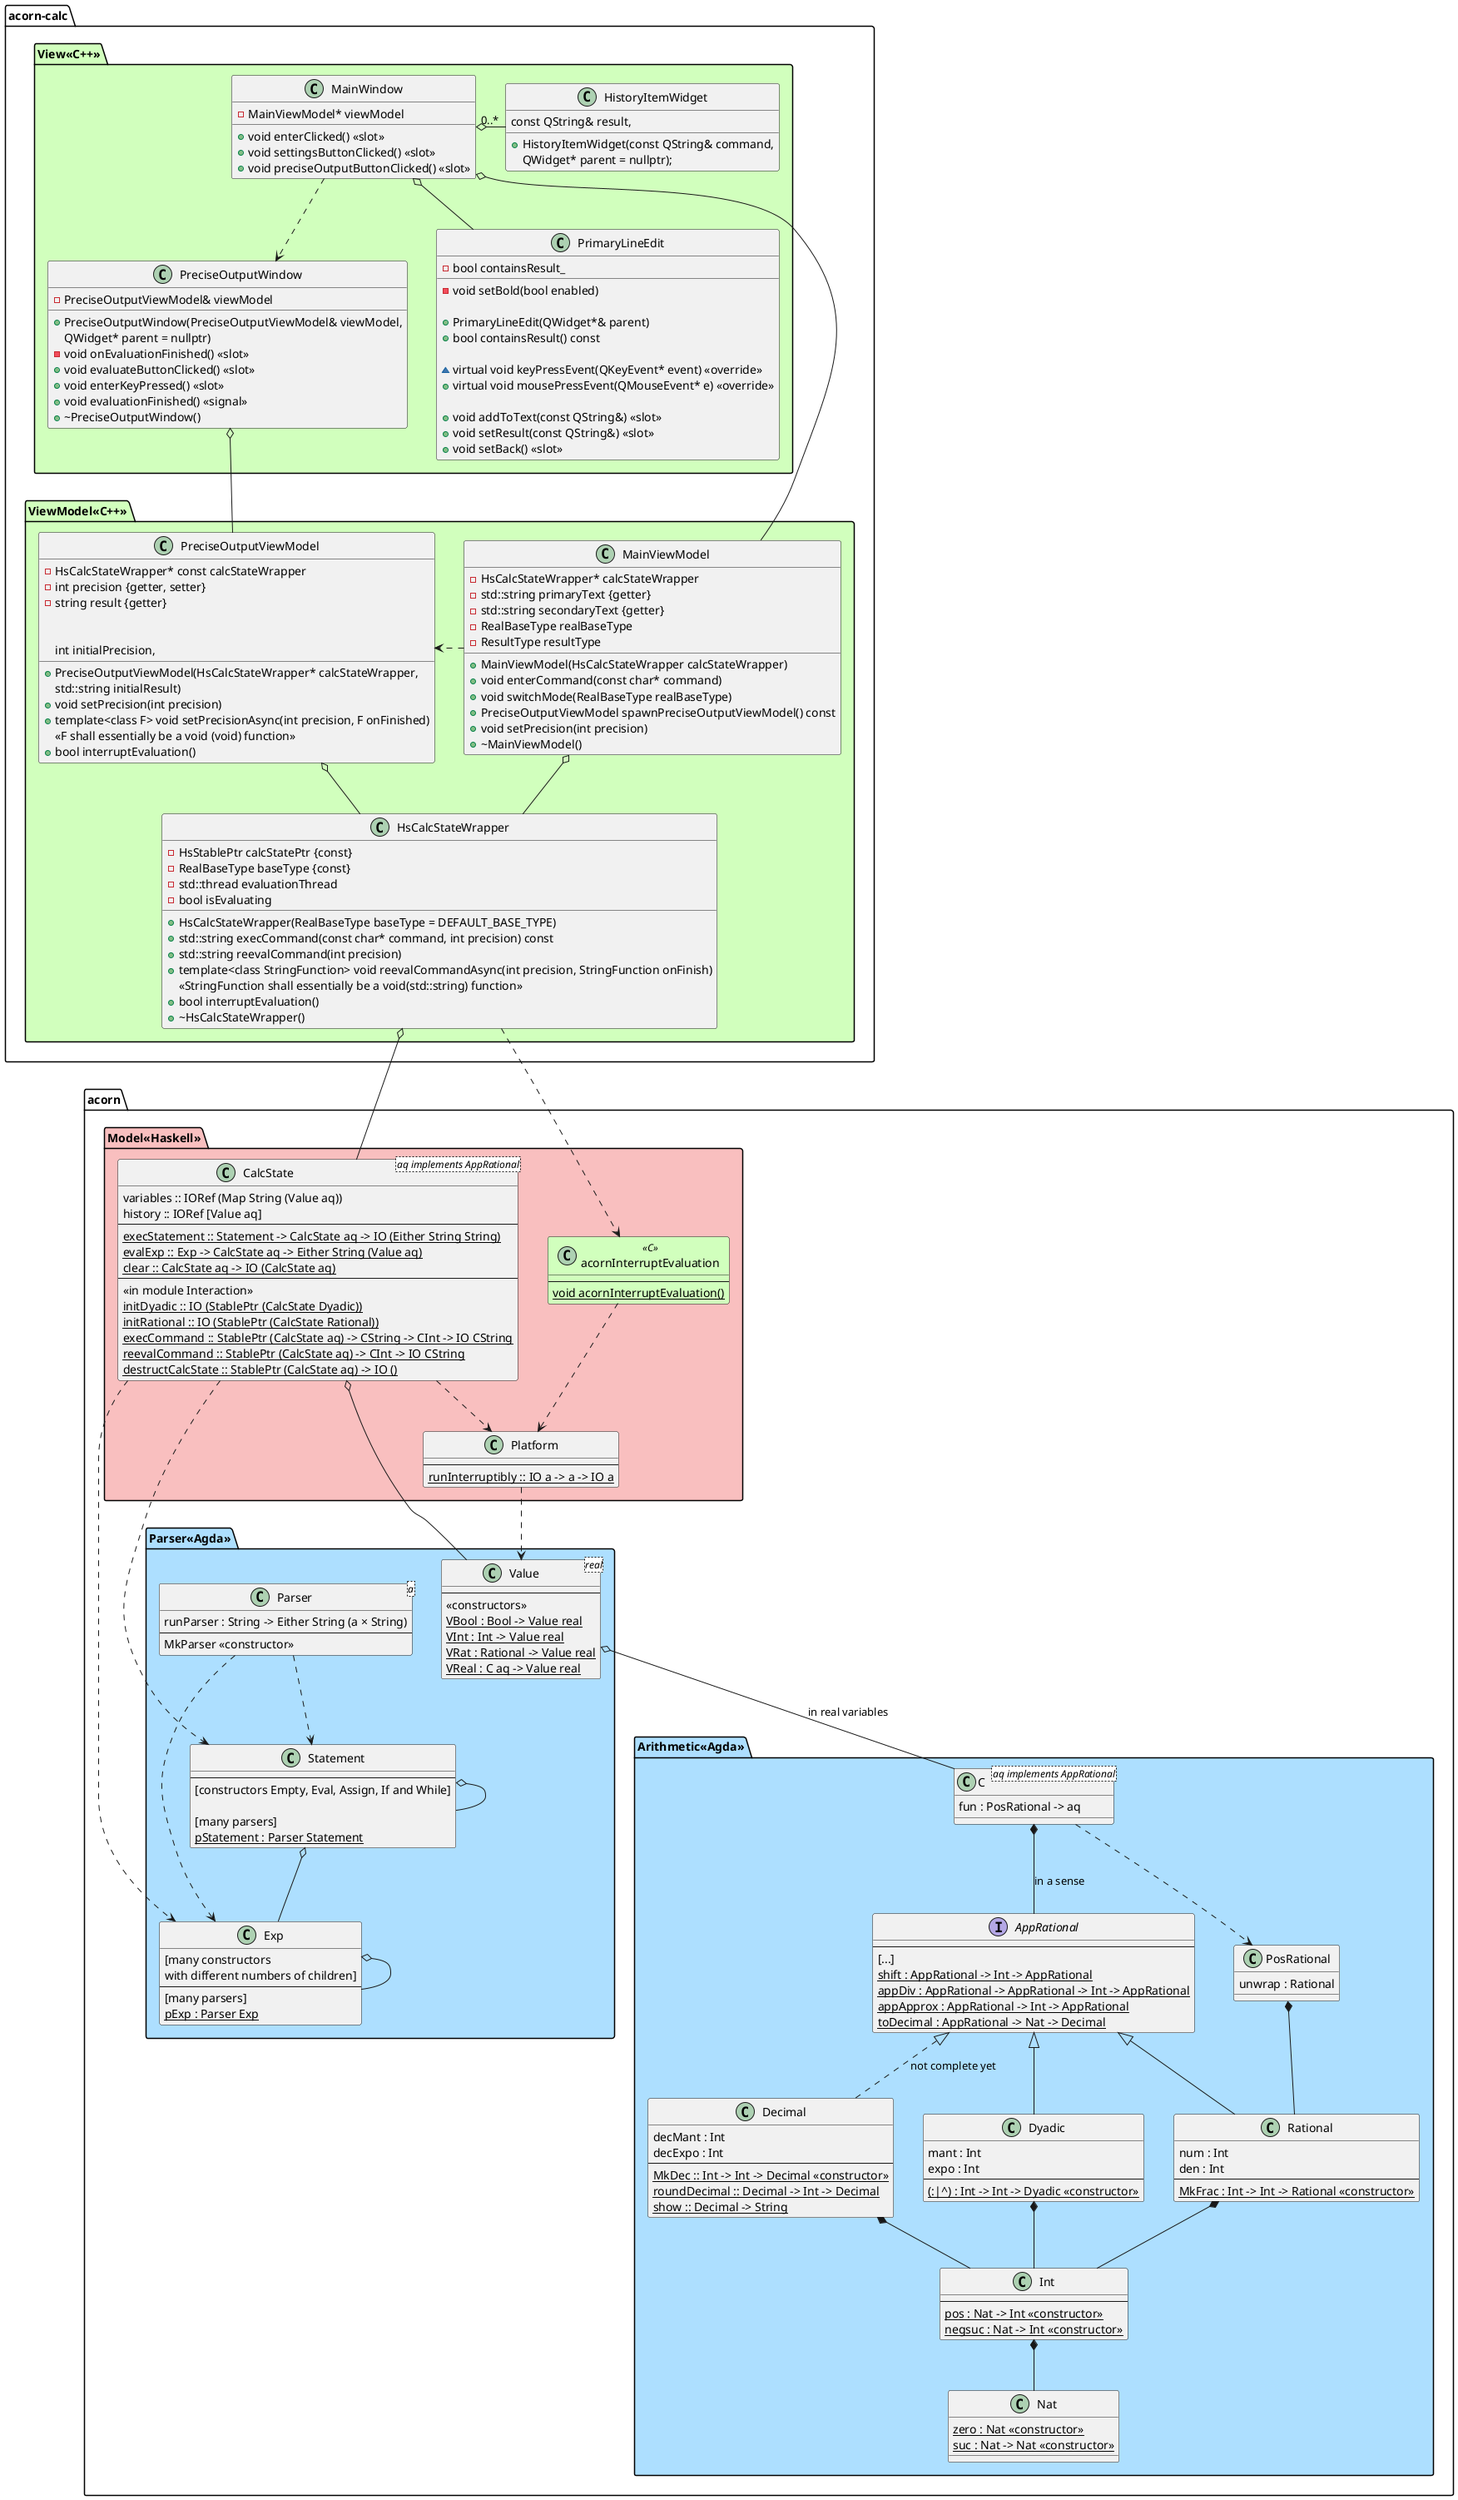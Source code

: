 @startuml classes

package acorn-calc {
    package View<<C++>> #d1ffbd {
        ' everything has a Q in its name so that
        ' we indicate these are actually Qt widgets
        ' and depend on Qt libraries

        class MainWindow {
            - MainViewModel* viewModel

            + void enterClicked() <<slot>>
            + void settingsButtonClicked() <<slot>>
            + void preciseOutputButtonClicked() <<slot>>
        }

        class HistoryItemWidget {
            + HistoryItemWidget(const QString& command,
                                const QString& result,
                                QWidget* parent = nullptr);
        }

        class PreciseOutputWindow {
            - PreciseOutputViewModel& viewModel

            + PreciseOutputWindow(PreciseOutputViewModel& viewModel,
                                  QWidget* parent = nullptr)
            - void onEvaluationFinished() <<slot>>
            + void evaluateButtonClicked() <<slot>>
            + void enterKeyPressed() <<slot>>
            + void evaluationFinished() <<signal>>
            + ~PreciseOutputWindow()
        }

        class PrimaryLineEdit {
            - bool containsResult_
            - void setBold(bool enabled)

            + PrimaryLineEdit(QWidget*& parent)
            + bool containsResult() const

            ~ virtual void keyPressEvent(QKeyEvent* event) <<override>>
            + virtual void mousePressEvent(QMouseEvent* e) <<override>>

            + void addToText(const QString&) <<slot>>
            + void setResult(const QString&) <<slot>>
            + void setBack() <<slot>>
        }

        MainWindow o- "0..*" HistoryItemWidget
        MainWindow o-- PrimaryLineEdit
        MainWindow ..> PreciseOutputWindow
    }

    package ViewModel<<C++>> #d1ffbd {
        class MainViewModel {
            - HsCalcStateWrapper* calcStateWrapper
            - std::string primaryText {getter}
            - std::string secondaryText {getter}
            - RealBaseType realBaseType
            - ResultType resultType

            + MainViewModel(HsCalcStateWrapper calcStateWrapper)
            + void enterCommand(const char* command)
            + void switchMode(RealBaseType realBaseType)
            + PreciseOutputViewModel spawnPreciseOutputViewModel() const
            + void setPrecision(int precision)
            + ~MainViewModel()
        }

        'enum RealBaseType {
        '    DyadicBase
        '    RationalBase
        '}

        'enum ResultType {
        '    Bool
        '    Integer
        '    Rational
        '    Real
        '}

        class PreciseOutputViewModel {
            - HsCalcStateWrapper* const calcStateWrapper
            - int precision {getter, setter}
            - string result {getter}


            + PreciseOutputViewModel(HsCalcStateWrapper* calcStateWrapper,
                               int initialPrecision,
                               std::string initialResult)
            + void setPrecision(int precision)
            + template<class F> void setPrecisionAsync(int precision, F onFinished)
                <<F shall essentially be a void (void) function>>
            + bool interruptEvaluation()
        }

        ' this will wrap the HsStablePtr
        ' in a RAII way
        class HsCalcStateWrapper {
            - HsStablePtr calcStatePtr {const}
            - RealBaseType baseType {const}
            - std::thread evaluationThread
            - bool isEvaluating

            + HsCalcStateWrapper(RealBaseType baseType = DEFAULT_BASE_TYPE)
            + std::string execCommand(const char* command, int precision) const
            + std::string reevalCommand(int precision)
            + template<class StringFunction> void reevalCommandAsync(int precision, StringFunction onFinish)
                <<StringFunction shall essentially be a void(std::string) function>>
            + bool interruptEvaluation()
            + ~HsCalcStateWrapper()
        }

        MainWindow o-- MainViewModel
        PreciseOutputWindow o-- PreciseOutputViewModel

        MainViewModel .> PreciseOutputViewModel

        MainViewModel o-- HsCalcStateWrapper
        'MainViewModel o-- ResultType
        'MainViewModel o-- RealBaseType
        PreciseOutputViewModel o-- HsCalcStateWrapper
        'HsCalcStateWrapper o-- RealBaseType
    }
}

package acorn {
    package Model<<Haskell>> #f9bfbf {
        class acornInterruptEvaluation<<C>> #d1ffbd {
            --
            {static} void acornInterruptEvaluation()
        }

        class Platform {
            --
            {static} runInterruptibly :: IO a -> a -> IO a
        }

        class CalcState<aq implements AppRational> {
            variables :: IORef (Map String (Value aq))  /'the names to the values'/
            ' the results of the previous calculations; from the last to the first
            ' I think these should be able to be accessed for later calculations
            ' there will be a special syntax for this
            history :: IORef [Value aq]
            --
            ' returns an error message, or the result to be printed
            {static} execStatement :: Statement -> CalcState aq -> IO (Either String String)
            ' returns an error message, or the value of the expression
            {static} evalExp :: Exp -> CalcState aq -> Either String (Value aq)
            {static} clear :: CalcState aq -> IO (CalcState aq)
            --
            <<in module Interaction>>
            ' a pointer is going to be passed to the C++ code
            ' it is the C++ side's responsibility to free it
            ' by calling destruct
            {static} initDyadic :: IO (StablePtr (CalcState Dyadic))
            {static} initRational :: IO (StablePtr (CalcState Rational))
            ' this returns an error message if something went wrong;
            ' otherwise the result in a string with the given precision
            {static} execCommand :: StablePtr (CalcState aq) -> CString -> CInt -> IO CString
            ' reevaluates the previous result with a new precision
            {static} reevalCommand :: StablePtr (CalcState aq) -> CInt -> IO CString
            ' free the pointer
            {static} destructCalcState :: StablePtr (CalcState aq) -> IO ()
        }

        HsCalcStateWrapper ..> acornInterruptEvaluation
        CalcState ..> Platform
        acornInterruptEvaluation ..> Platform
        HsCalcStateWrapper o-- CalcState
    }

    package Parser<<Agda>> #addfff {
        class Parser<a> {
            runParser : String -> Either String (a × String)
            --
            MkParser <<constructor>>
        }

        class Statement {
            --
            [constructors Empty, Eval, Assign, If and While]

            [many parsers]
            {static} pStatement : Parser Statement
        }

        class Exp {
            [many constructors
            with different numbers of children]
            --
            [many parsers]
            {static} pExp : Parser Exp
        }

        class Value<real> {
            --
            <<constructors>>
            {static} VBool : Bool -> Value real
            {static} VInt : Int -> Value real
            {static} VRat : Rational -> Value real
            {static} VReal : C aq -> Value real
        }

        Platform ..> Value /' it interrupts its evaluation '/
        CalcState ..> Statement
        CalcState ..> Exp
        Parser ..> Statement
        Parser ..> Exp
        CalcState o-- Value
        Statement o-- Statement
        Statement o-- Exp
        Exp o-- Exp
    }

    package Arithmetic<<Agda>> #addfff {
        ' These are only the things
        ' that are to be directly used in the calculator.
        ' There is a complete plan
        ' about all the types and typeclasses in Acorn.

        interface AppRational {
            --
            [...]
            {static} shift : AppRational -> Int -> AppRational
            {static} appDiv : AppRational -> AppRational -> Int -> AppRational
            {static} appApprox : AppRational -> Int -> AppRational
            ' rounds to a decimal with a given precision
            {static} toDecimal : AppRational -> Nat -> Decimal
        }

        class C<aq implements AppRational> {
            fun : PosRational -> aq
        }

        class PosRational {
            ' this is actually S0 Rational
            unwrap : Rational
        }

        class Rational {
            num : Int
            den : Int
            --
            {static} MkFrac : Int -> Int -> Rational <<constructor>>
        }

        class Dyadic {
            mant : Int
            expo : Int
            --
            {static} (:|^) : Int -> Int -> Dyadic <<constructor>>
        }

        class Decimal {
            decMant : Int
            decExpo : Int
            --
            {static} MkDec :: Int -> Int -> Decimal <<constructor>>
            ' rounds to a given number of digits after the decimal point
            {static} roundDecimal :: Decimal -> Int -> Decimal
            {static} show :: Decimal -> String
        }

        class Int {
            --
            {static} pos : Nat -> Int <<constructor>>
            {static} negsuc : Nat -> Int <<constructor>>
        }

        class Nat {
            {static} zero : Nat <<constructor>>
            {static} suc : Nat -> Nat <<constructor>>
        }

        Value o-- C: in real variables
        C *-- AppRational: in a sense
        PosRational *-- Rational
        AppRational <|-- Dyadic
        AppRational <|-- Rational
        AppRational <|.. Decimal: not complete yet
        C ..> PosRational
        Dyadic *-- Int
        Decimal *-- Int
        Rational *-- Int
        Int *-- Nat
    }
}

@enduml

